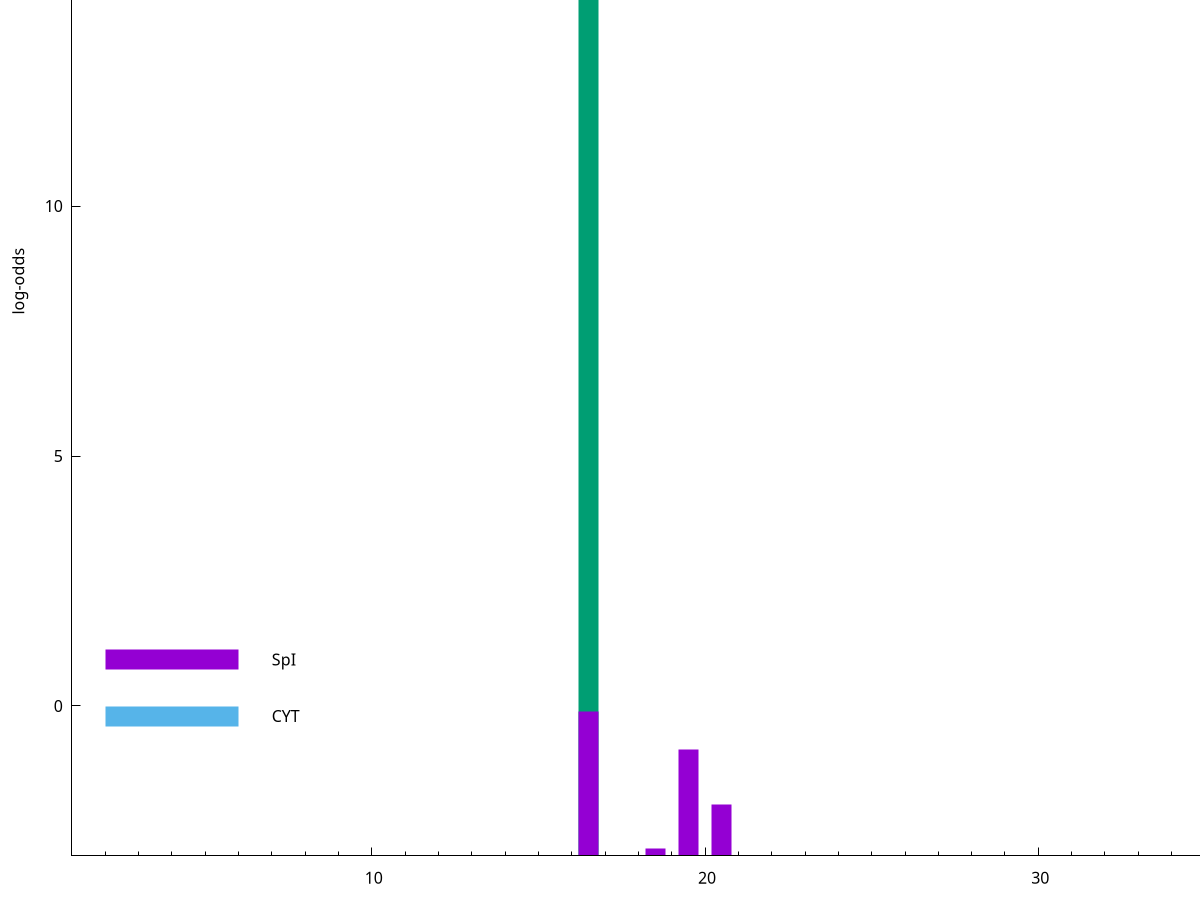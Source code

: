 set title "LipoP predictions for SRR4017825.gff"
set size 2., 1.4
set xrange [1:70] 
set mxtics 10
set yrange [-3:20]
set y2range [0:23]
set ylabel "log-odds"
set term postscript eps color solid "Helvetica" 30
set output "SRR4017825.gff28.eps"
set arrow from 2,14.9676 to 6,14.9676 nohead lt 2 lw 20
set label "SpII" at 7,14.9676
set arrow from 2,0.932004 to 6,0.932004 nohead lt 1 lw 20
set label "SpI" at 7,0.932004
set arrow from 2,-0.200913 to 6,-0.200913 nohead lt 3 lw 20
set label "CYT" at 7,-0.200913
set arrow from 2,14.9676 to 6,14.9676 nohead lt 2 lw 20
set label "SpII" at 7,14.9676
# NOTE: The scores below are the log-odds scores with the threshold
# NOTE: subtracted (a hack to make gnuplot make the histogram all
# NOTE: look nice).
plot "-" axes x1y2 title "" with impulses lt 2 lw 20, "-" axes x1y2 title "" with impulses lt 1 lw 20
16.500000 17.967600
e
16.500000 2.888210
19.500000 2.121641
20.500000 1.030330
18.500000 0.145360
e
exit
